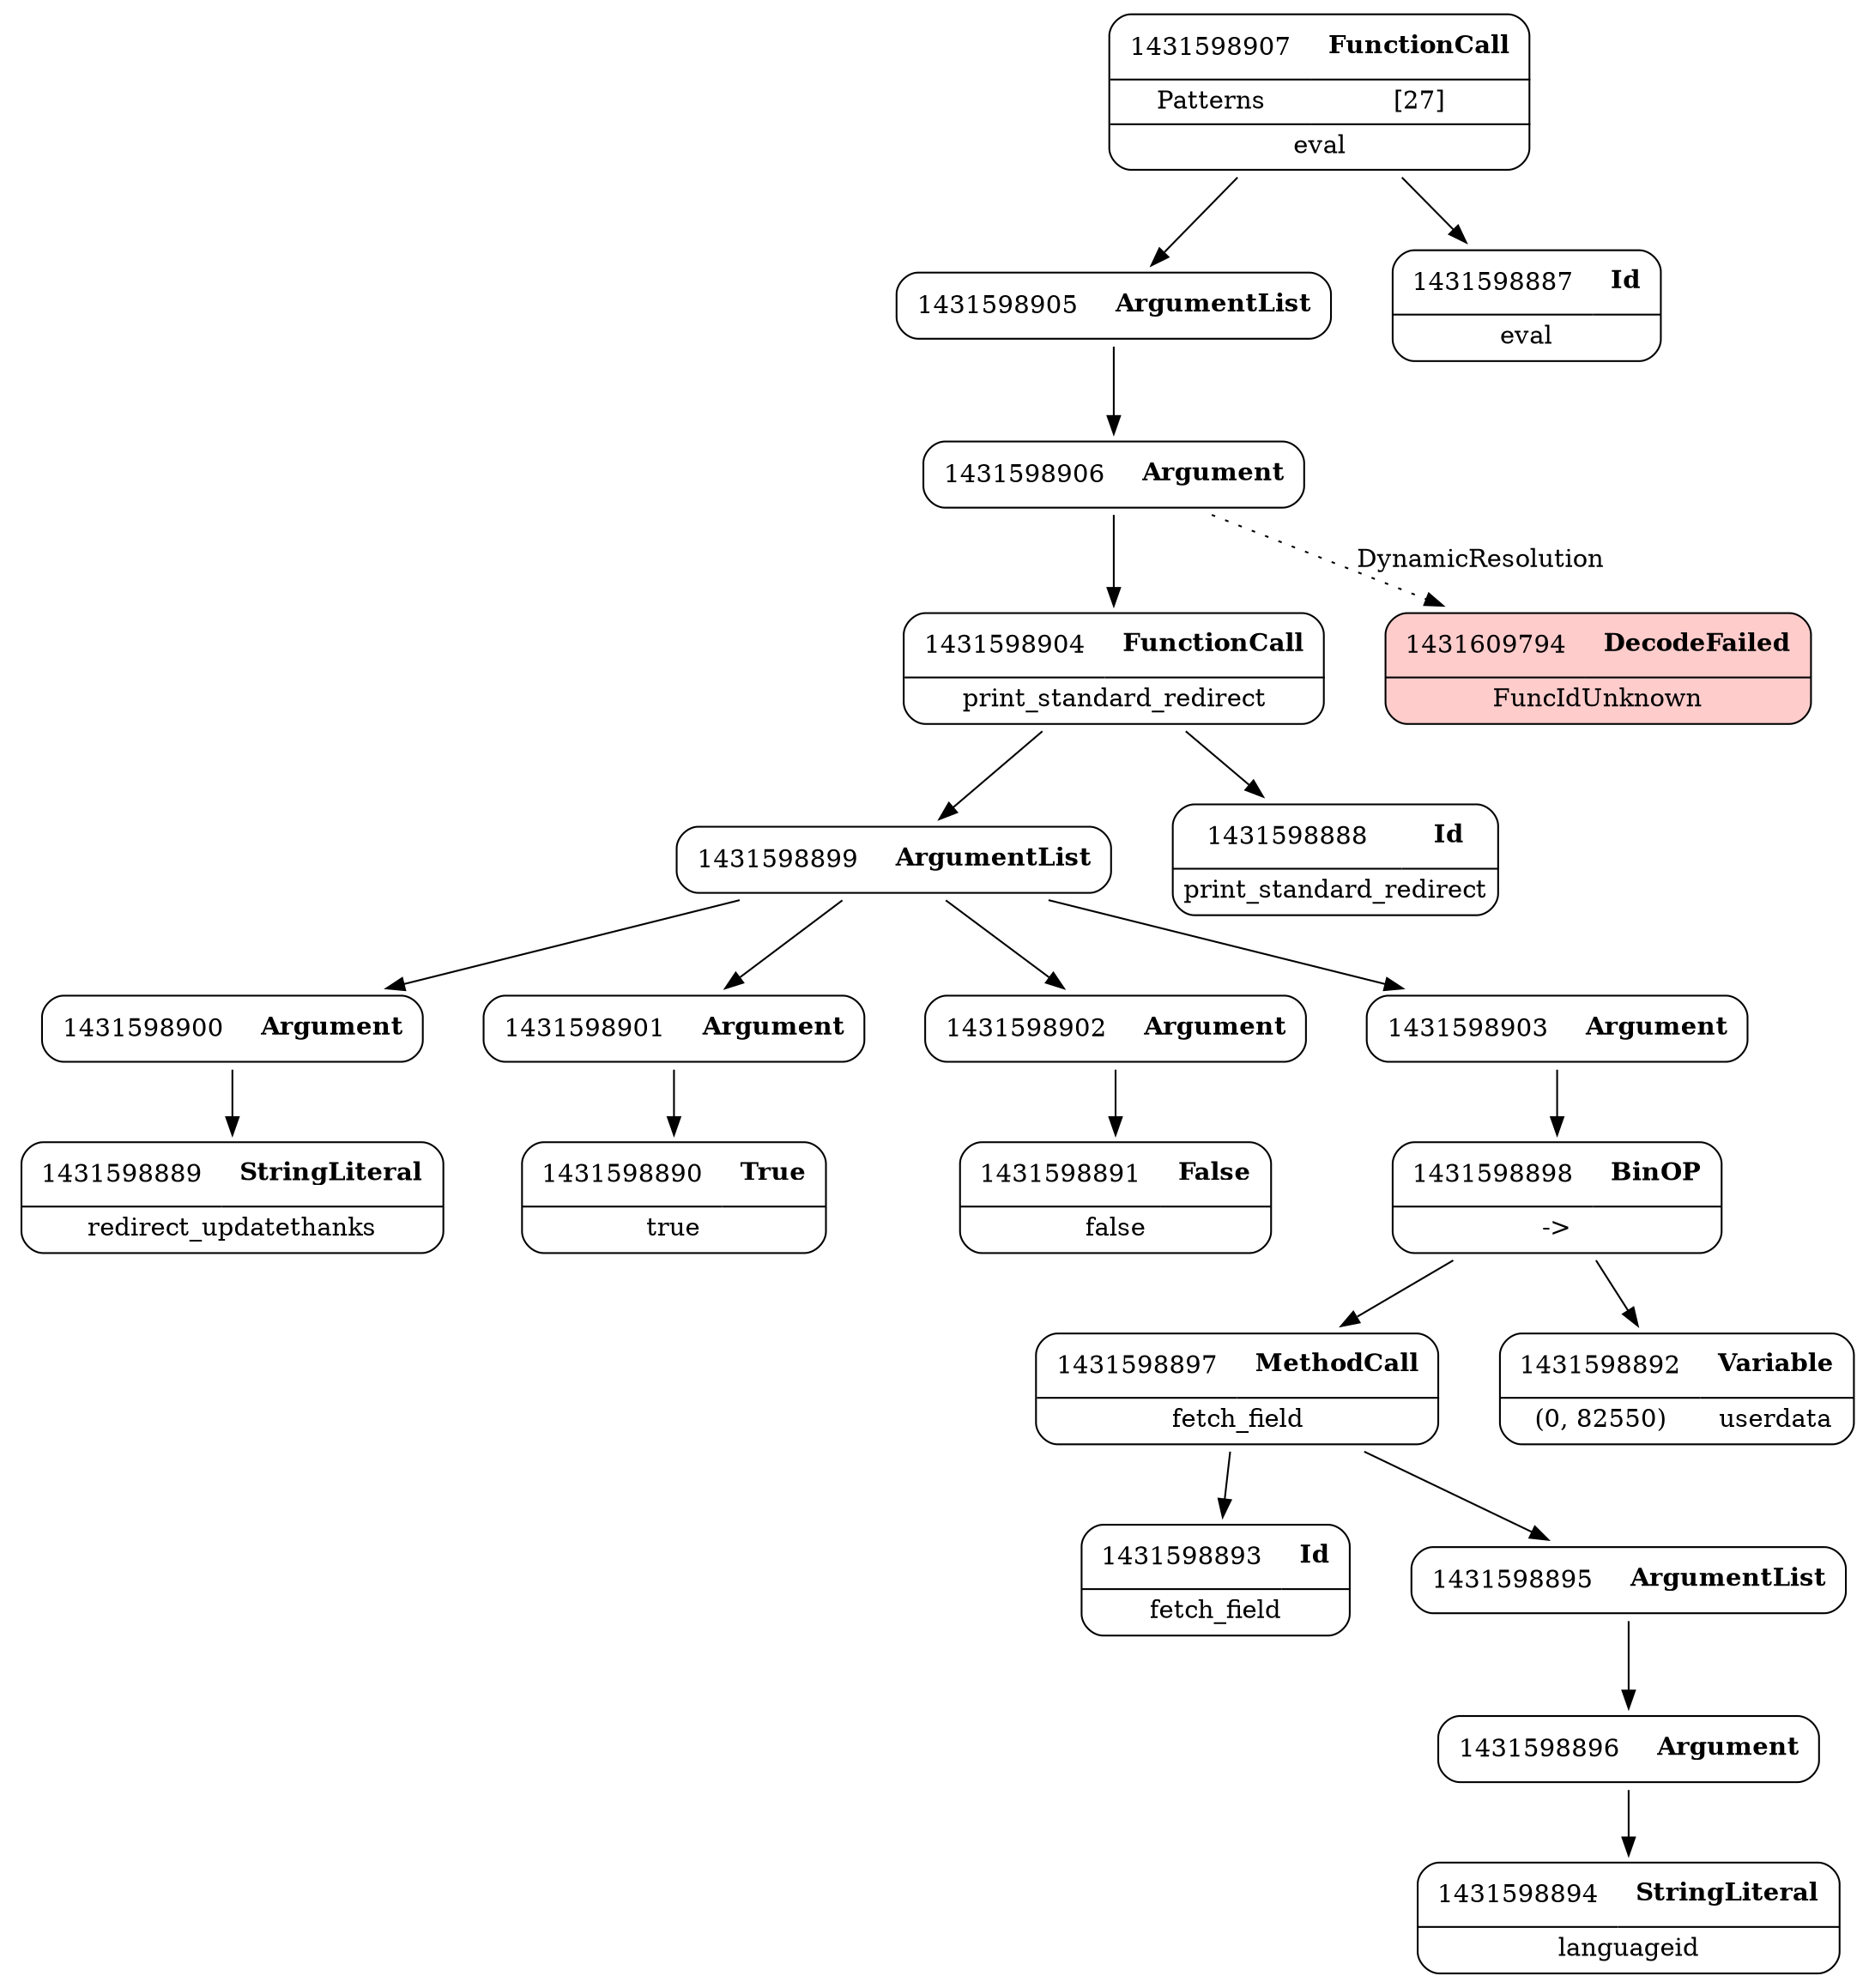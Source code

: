 digraph ast {
node [shape=none];
1431598900 [label=<<TABLE border='1' cellspacing='0' cellpadding='10' style='rounded' ><TR><TD border='0'>1431598900</TD><TD border='0'><B>Argument</B></TD></TR></TABLE>>];
1431598900 -> 1431598889 [weight=2];
1431598901 [label=<<TABLE border='1' cellspacing='0' cellpadding='10' style='rounded' ><TR><TD border='0'>1431598901</TD><TD border='0'><B>Argument</B></TD></TR></TABLE>>];
1431598901 -> 1431598890 [weight=2];
1431598902 [label=<<TABLE border='1' cellspacing='0' cellpadding='10' style='rounded' ><TR><TD border='0'>1431598902</TD><TD border='0'><B>Argument</B></TD></TR></TABLE>>];
1431598902 -> 1431598891 [weight=2];
1431598903 [label=<<TABLE border='1' cellspacing='0' cellpadding='10' style='rounded' ><TR><TD border='0'>1431598903</TD><TD border='0'><B>Argument</B></TD></TR></TABLE>>];
1431598903 -> 1431598898 [weight=2];
1431598896 [label=<<TABLE border='1' cellspacing='0' cellpadding='10' style='rounded' ><TR><TD border='0'>1431598896</TD><TD border='0'><B>Argument</B></TD></TR></TABLE>>];
1431598896 -> 1431598894 [weight=2];
1431598897 [label=<<TABLE border='1' cellspacing='0' cellpadding='10' style='rounded' ><TR><TD border='0'>1431598897</TD><TD border='0'><B>MethodCall</B></TD></TR><HR/><TR><TD border='0' cellpadding='5' colspan='2'>fetch_field</TD></TR></TABLE>>];
1431598897 -> 1431598893 [weight=2];
1431598897 -> 1431598895 [weight=2];
1431598898 [label=<<TABLE border='1' cellspacing='0' cellpadding='10' style='rounded' ><TR><TD border='0'>1431598898</TD><TD border='0'><B>BinOP</B></TD></TR><HR/><TR><TD border='0' cellpadding='5' colspan='2'>-&gt;</TD></TR></TABLE>>];
1431598898 -> 1431598892 [weight=2];
1431598898 -> 1431598897 [weight=2];
1431598899 [label=<<TABLE border='1' cellspacing='0' cellpadding='10' style='rounded' ><TR><TD border='0'>1431598899</TD><TD border='0'><B>ArgumentList</B></TD></TR></TABLE>>];
1431598899 -> 1431598900 [weight=2];
1431598899 -> 1431598901 [weight=2];
1431598899 -> 1431598902 [weight=2];
1431598899 -> 1431598903 [weight=2];
1431598904 [label=<<TABLE border='1' cellspacing='0' cellpadding='10' style='rounded' ><TR><TD border='0'>1431598904</TD><TD border='0'><B>FunctionCall</B></TD></TR><HR/><TR><TD border='0' cellpadding='5' colspan='2'>print_standard_redirect</TD></TR></TABLE>>];
1431598904 -> 1431598888 [weight=2];
1431598904 -> 1431598899 [weight=2];
1431598905 [label=<<TABLE border='1' cellspacing='0' cellpadding='10' style='rounded' ><TR><TD border='0'>1431598905</TD><TD border='0'><B>ArgumentList</B></TD></TR></TABLE>>];
1431598905 -> 1431598906 [weight=2];
1431598906 [label=<<TABLE border='1' cellspacing='0' cellpadding='10' style='rounded' ><TR><TD border='0'>1431598906</TD><TD border='0'><B>Argument</B></TD></TR></TABLE>>];
1431598906 -> 1431598904 [weight=2];
1431598906 -> 1431609794 [style=dotted,label=DynamicResolution];
1431598907 [label=<<TABLE border='1' cellspacing='0' cellpadding='10' style='rounded' ><TR><TD border='0'>1431598907</TD><TD border='0'><B>FunctionCall</B></TD></TR><HR/><TR><TD border='0' cellpadding='5'>Patterns</TD><TD border='0' cellpadding='5'>[27]</TD></TR><HR/><TR><TD border='0' cellpadding='5' colspan='2'>eval</TD></TR></TABLE>>];
1431598907 -> 1431598887 [weight=2];
1431598907 -> 1431598905 [weight=2];
1431598887 [label=<<TABLE border='1' cellspacing='0' cellpadding='10' style='rounded' ><TR><TD border='0'>1431598887</TD><TD border='0'><B>Id</B></TD></TR><HR/><TR><TD border='0' cellpadding='5' colspan='2'>eval</TD></TR></TABLE>>];
1431609794 [label=<<TABLE border='1' cellspacing='0' cellpadding='10' style='rounded' bgcolor='#FFCCCC' ><TR><TD border='0'>1431609794</TD><TD border='0'><B>DecodeFailed</B></TD></TR><HR/><TR><TD border='0' cellpadding='5' colspan='2'>FuncIdUnknown</TD></TR></TABLE>>];
1431598892 [label=<<TABLE border='1' cellspacing='0' cellpadding='10' style='rounded' ><TR><TD border='0'>1431598892</TD><TD border='0'><B>Variable</B></TD></TR><HR/><TR><TD border='0' cellpadding='5'>(0, 82550)</TD><TD border='0' cellpadding='5'>userdata</TD></TR></TABLE>>];
1431598893 [label=<<TABLE border='1' cellspacing='0' cellpadding='10' style='rounded' ><TR><TD border='0'>1431598893</TD><TD border='0'><B>Id</B></TD></TR><HR/><TR><TD border='0' cellpadding='5' colspan='2'>fetch_field</TD></TR></TABLE>>];
1431598894 [label=<<TABLE border='1' cellspacing='0' cellpadding='10' style='rounded' ><TR><TD border='0'>1431598894</TD><TD border='0'><B>StringLiteral</B></TD></TR><HR/><TR><TD border='0' cellpadding='5' colspan='2'>languageid</TD></TR></TABLE>>];
1431598895 [label=<<TABLE border='1' cellspacing='0' cellpadding='10' style='rounded' ><TR><TD border='0'>1431598895</TD><TD border='0'><B>ArgumentList</B></TD></TR></TABLE>>];
1431598895 -> 1431598896 [weight=2];
1431598888 [label=<<TABLE border='1' cellspacing='0' cellpadding='10' style='rounded' ><TR><TD border='0'>1431598888</TD><TD border='0'><B>Id</B></TD></TR><HR/><TR><TD border='0' cellpadding='5' colspan='2'>print_standard_redirect</TD></TR></TABLE>>];
1431598889 [label=<<TABLE border='1' cellspacing='0' cellpadding='10' style='rounded' ><TR><TD border='0'>1431598889</TD><TD border='0'><B>StringLiteral</B></TD></TR><HR/><TR><TD border='0' cellpadding='5' colspan='2'>redirect_updatethanks</TD></TR></TABLE>>];
1431598890 [label=<<TABLE border='1' cellspacing='0' cellpadding='10' style='rounded' ><TR><TD border='0'>1431598890</TD><TD border='0'><B>True</B></TD></TR><HR/><TR><TD border='0' cellpadding='5' colspan='2'>true</TD></TR></TABLE>>];
1431598891 [label=<<TABLE border='1' cellspacing='0' cellpadding='10' style='rounded' ><TR><TD border='0'>1431598891</TD><TD border='0'><B>False</B></TD></TR><HR/><TR><TD border='0' cellpadding='5' colspan='2'>false</TD></TR></TABLE>>];
}
